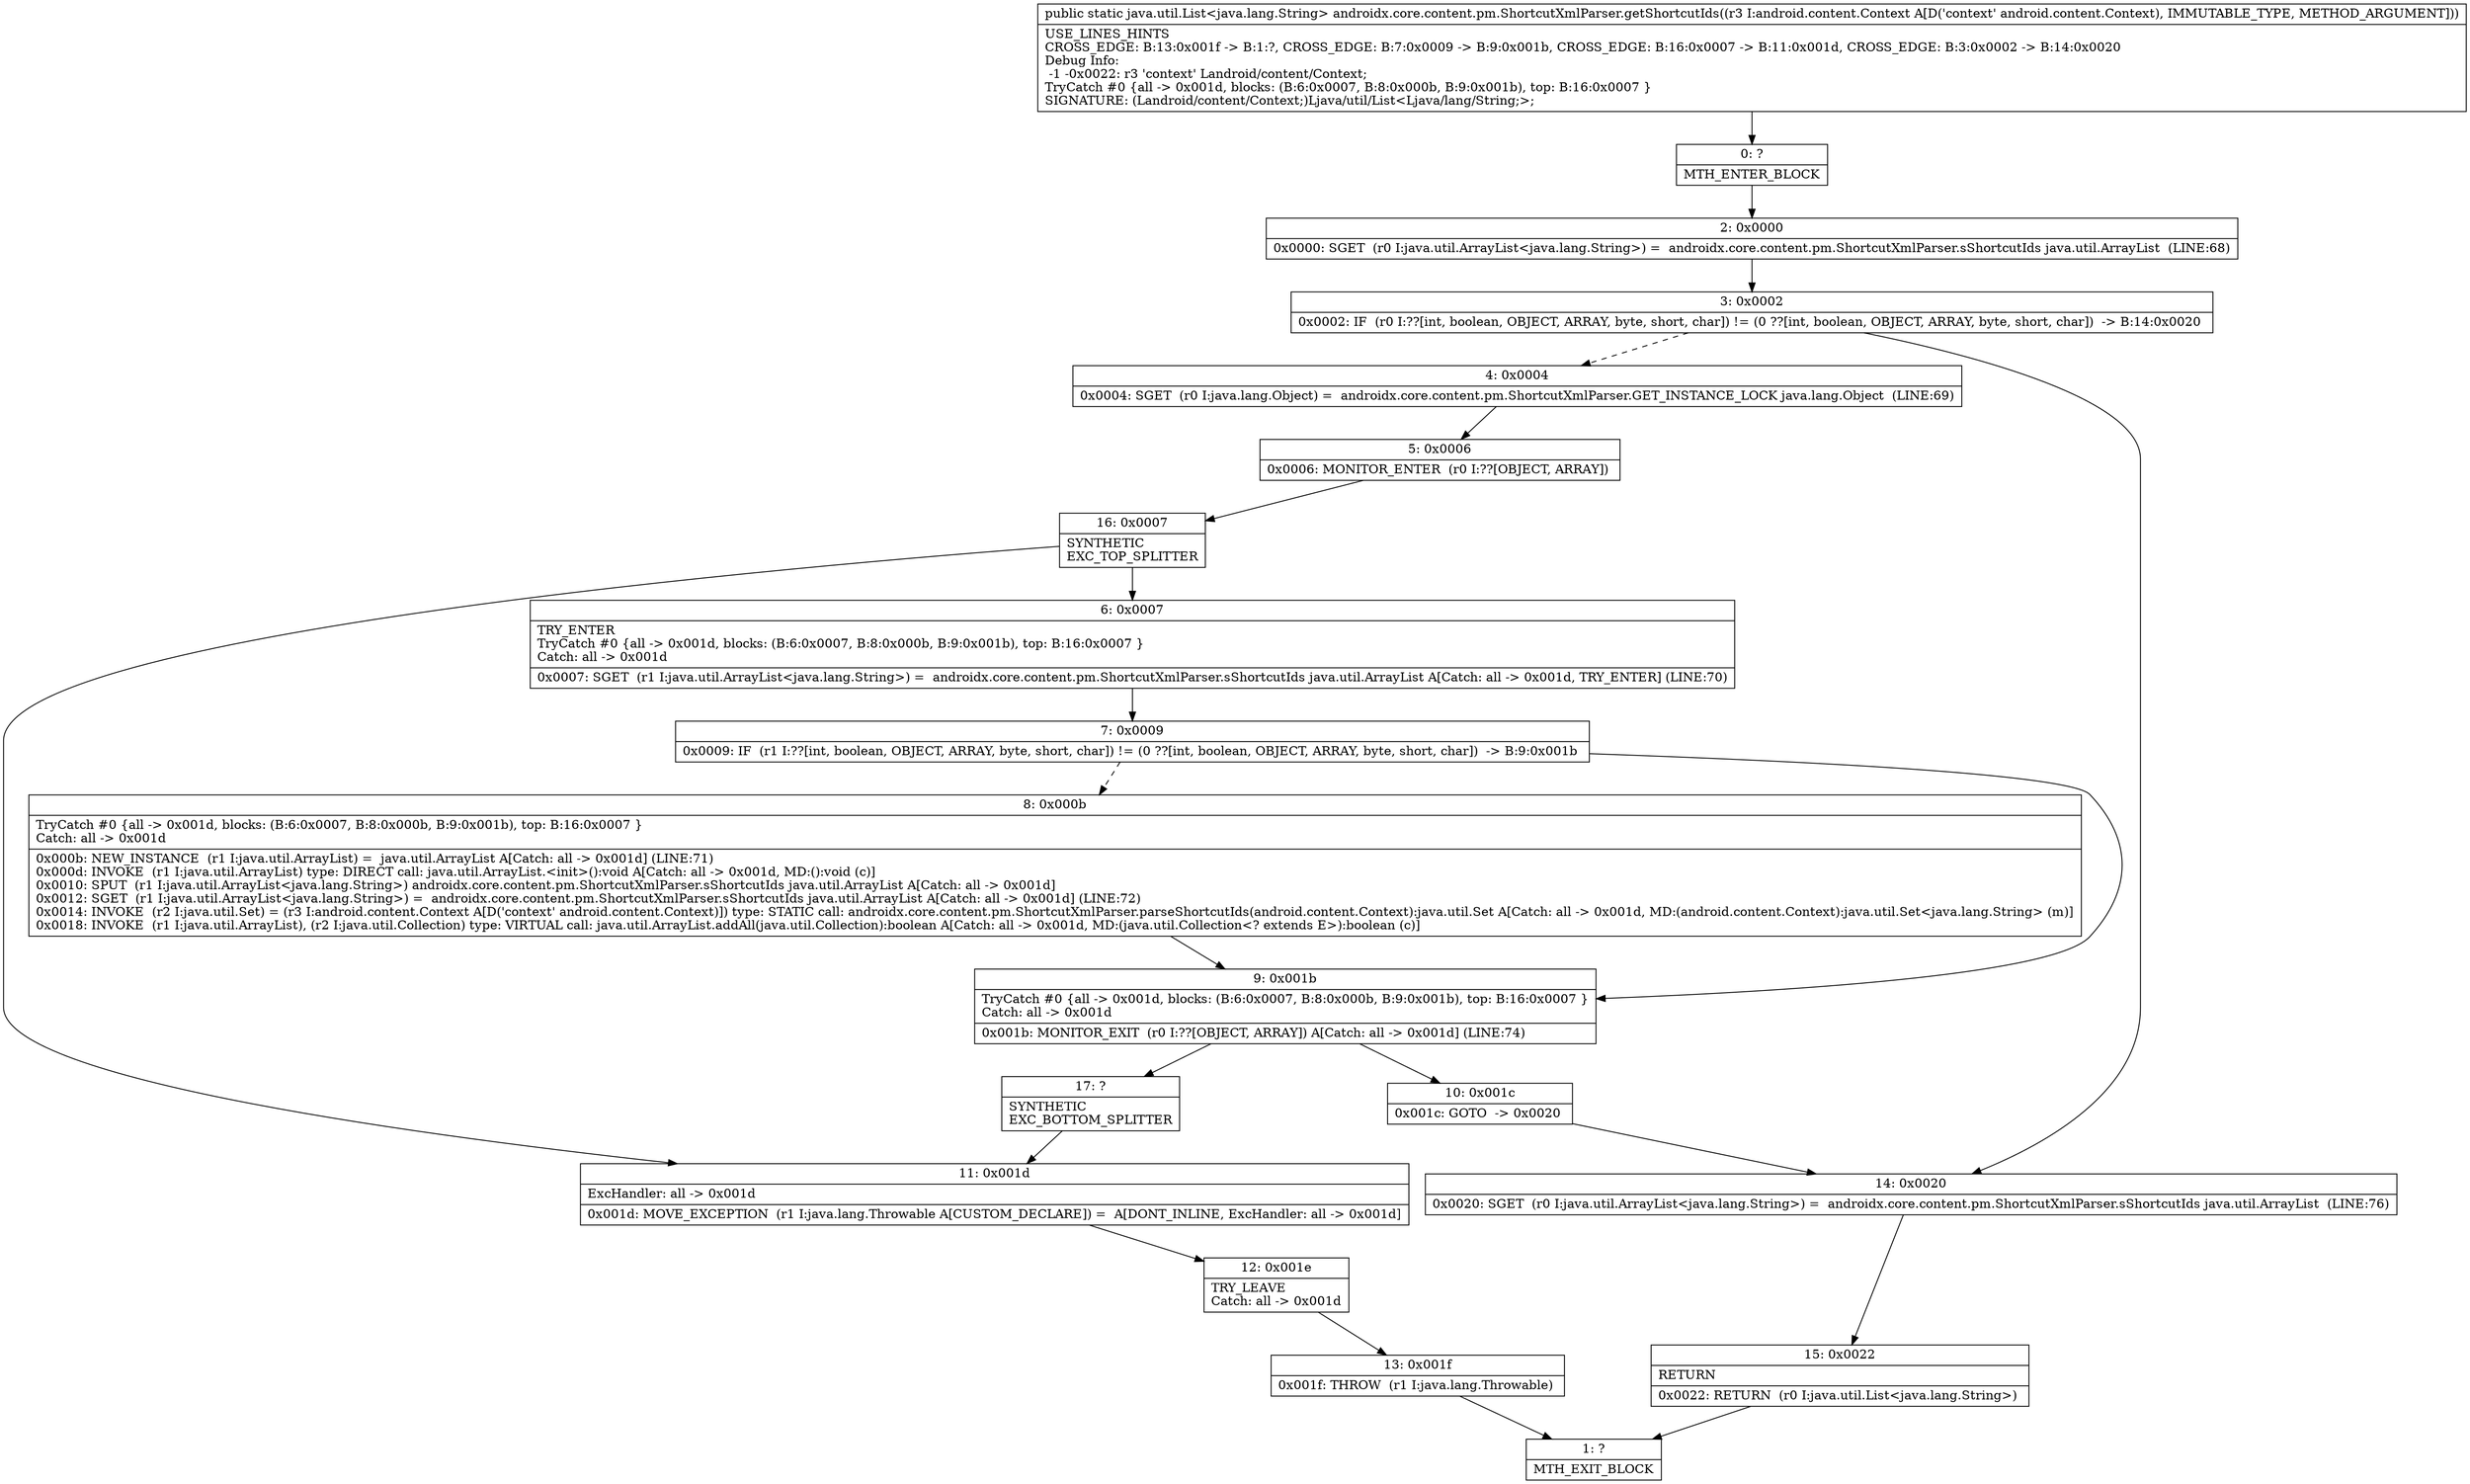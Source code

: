 digraph "CFG forandroidx.core.content.pm.ShortcutXmlParser.getShortcutIds(Landroid\/content\/Context;)Ljava\/util\/List;" {
Node_0 [shape=record,label="{0\:\ ?|MTH_ENTER_BLOCK\l}"];
Node_2 [shape=record,label="{2\:\ 0x0000|0x0000: SGET  (r0 I:java.util.ArrayList\<java.lang.String\>) =  androidx.core.content.pm.ShortcutXmlParser.sShortcutIds java.util.ArrayList  (LINE:68)\l}"];
Node_3 [shape=record,label="{3\:\ 0x0002|0x0002: IF  (r0 I:??[int, boolean, OBJECT, ARRAY, byte, short, char]) != (0 ??[int, boolean, OBJECT, ARRAY, byte, short, char])  \-\> B:14:0x0020 \l}"];
Node_4 [shape=record,label="{4\:\ 0x0004|0x0004: SGET  (r0 I:java.lang.Object) =  androidx.core.content.pm.ShortcutXmlParser.GET_INSTANCE_LOCK java.lang.Object  (LINE:69)\l}"];
Node_5 [shape=record,label="{5\:\ 0x0006|0x0006: MONITOR_ENTER  (r0 I:??[OBJECT, ARRAY]) \l}"];
Node_16 [shape=record,label="{16\:\ 0x0007|SYNTHETIC\lEXC_TOP_SPLITTER\l}"];
Node_6 [shape=record,label="{6\:\ 0x0007|TRY_ENTER\lTryCatch #0 \{all \-\> 0x001d, blocks: (B:6:0x0007, B:8:0x000b, B:9:0x001b), top: B:16:0x0007 \}\lCatch: all \-\> 0x001d\l|0x0007: SGET  (r1 I:java.util.ArrayList\<java.lang.String\>) =  androidx.core.content.pm.ShortcutXmlParser.sShortcutIds java.util.ArrayList A[Catch: all \-\> 0x001d, TRY_ENTER] (LINE:70)\l}"];
Node_7 [shape=record,label="{7\:\ 0x0009|0x0009: IF  (r1 I:??[int, boolean, OBJECT, ARRAY, byte, short, char]) != (0 ??[int, boolean, OBJECT, ARRAY, byte, short, char])  \-\> B:9:0x001b \l}"];
Node_8 [shape=record,label="{8\:\ 0x000b|TryCatch #0 \{all \-\> 0x001d, blocks: (B:6:0x0007, B:8:0x000b, B:9:0x001b), top: B:16:0x0007 \}\lCatch: all \-\> 0x001d\l|0x000b: NEW_INSTANCE  (r1 I:java.util.ArrayList) =  java.util.ArrayList A[Catch: all \-\> 0x001d] (LINE:71)\l0x000d: INVOKE  (r1 I:java.util.ArrayList) type: DIRECT call: java.util.ArrayList.\<init\>():void A[Catch: all \-\> 0x001d, MD:():void (c)]\l0x0010: SPUT  (r1 I:java.util.ArrayList\<java.lang.String\>) androidx.core.content.pm.ShortcutXmlParser.sShortcutIds java.util.ArrayList A[Catch: all \-\> 0x001d]\l0x0012: SGET  (r1 I:java.util.ArrayList\<java.lang.String\>) =  androidx.core.content.pm.ShortcutXmlParser.sShortcutIds java.util.ArrayList A[Catch: all \-\> 0x001d] (LINE:72)\l0x0014: INVOKE  (r2 I:java.util.Set) = (r3 I:android.content.Context A[D('context' android.content.Context)]) type: STATIC call: androidx.core.content.pm.ShortcutXmlParser.parseShortcutIds(android.content.Context):java.util.Set A[Catch: all \-\> 0x001d, MD:(android.content.Context):java.util.Set\<java.lang.String\> (m)]\l0x0018: INVOKE  (r1 I:java.util.ArrayList), (r2 I:java.util.Collection) type: VIRTUAL call: java.util.ArrayList.addAll(java.util.Collection):boolean A[Catch: all \-\> 0x001d, MD:(java.util.Collection\<? extends E\>):boolean (c)]\l}"];
Node_9 [shape=record,label="{9\:\ 0x001b|TryCatch #0 \{all \-\> 0x001d, blocks: (B:6:0x0007, B:8:0x000b, B:9:0x001b), top: B:16:0x0007 \}\lCatch: all \-\> 0x001d\l|0x001b: MONITOR_EXIT  (r0 I:??[OBJECT, ARRAY]) A[Catch: all \-\> 0x001d] (LINE:74)\l}"];
Node_10 [shape=record,label="{10\:\ 0x001c|0x001c: GOTO  \-\> 0x0020 \l}"];
Node_17 [shape=record,label="{17\:\ ?|SYNTHETIC\lEXC_BOTTOM_SPLITTER\l}"];
Node_11 [shape=record,label="{11\:\ 0x001d|ExcHandler: all \-\> 0x001d\l|0x001d: MOVE_EXCEPTION  (r1 I:java.lang.Throwable A[CUSTOM_DECLARE]) =  A[DONT_INLINE, ExcHandler: all \-\> 0x001d]\l}"];
Node_12 [shape=record,label="{12\:\ 0x001e|TRY_LEAVE\lCatch: all \-\> 0x001d\l}"];
Node_13 [shape=record,label="{13\:\ 0x001f|0x001f: THROW  (r1 I:java.lang.Throwable) \l}"];
Node_1 [shape=record,label="{1\:\ ?|MTH_EXIT_BLOCK\l}"];
Node_14 [shape=record,label="{14\:\ 0x0020|0x0020: SGET  (r0 I:java.util.ArrayList\<java.lang.String\>) =  androidx.core.content.pm.ShortcutXmlParser.sShortcutIds java.util.ArrayList  (LINE:76)\l}"];
Node_15 [shape=record,label="{15\:\ 0x0022|RETURN\l|0x0022: RETURN  (r0 I:java.util.List\<java.lang.String\>) \l}"];
MethodNode[shape=record,label="{public static java.util.List\<java.lang.String\> androidx.core.content.pm.ShortcutXmlParser.getShortcutIds((r3 I:android.content.Context A[D('context' android.content.Context), IMMUTABLE_TYPE, METHOD_ARGUMENT]))  | USE_LINES_HINTS\lCROSS_EDGE: B:13:0x001f \-\> B:1:?, CROSS_EDGE: B:7:0x0009 \-\> B:9:0x001b, CROSS_EDGE: B:16:0x0007 \-\> B:11:0x001d, CROSS_EDGE: B:3:0x0002 \-\> B:14:0x0020\lDebug Info:\l  \-1 \-0x0022: r3 'context' Landroid\/content\/Context;\lTryCatch #0 \{all \-\> 0x001d, blocks: (B:6:0x0007, B:8:0x000b, B:9:0x001b), top: B:16:0x0007 \}\lSIGNATURE: (Landroid\/content\/Context;)Ljava\/util\/List\<Ljava\/lang\/String;\>;\l}"];
MethodNode -> Node_0;Node_0 -> Node_2;
Node_2 -> Node_3;
Node_3 -> Node_4[style=dashed];
Node_3 -> Node_14;
Node_4 -> Node_5;
Node_5 -> Node_16;
Node_16 -> Node_6;
Node_16 -> Node_11;
Node_6 -> Node_7;
Node_7 -> Node_8[style=dashed];
Node_7 -> Node_9;
Node_8 -> Node_9;
Node_9 -> Node_10;
Node_9 -> Node_17;
Node_10 -> Node_14;
Node_17 -> Node_11;
Node_11 -> Node_12;
Node_12 -> Node_13;
Node_13 -> Node_1;
Node_14 -> Node_15;
Node_15 -> Node_1;
}


